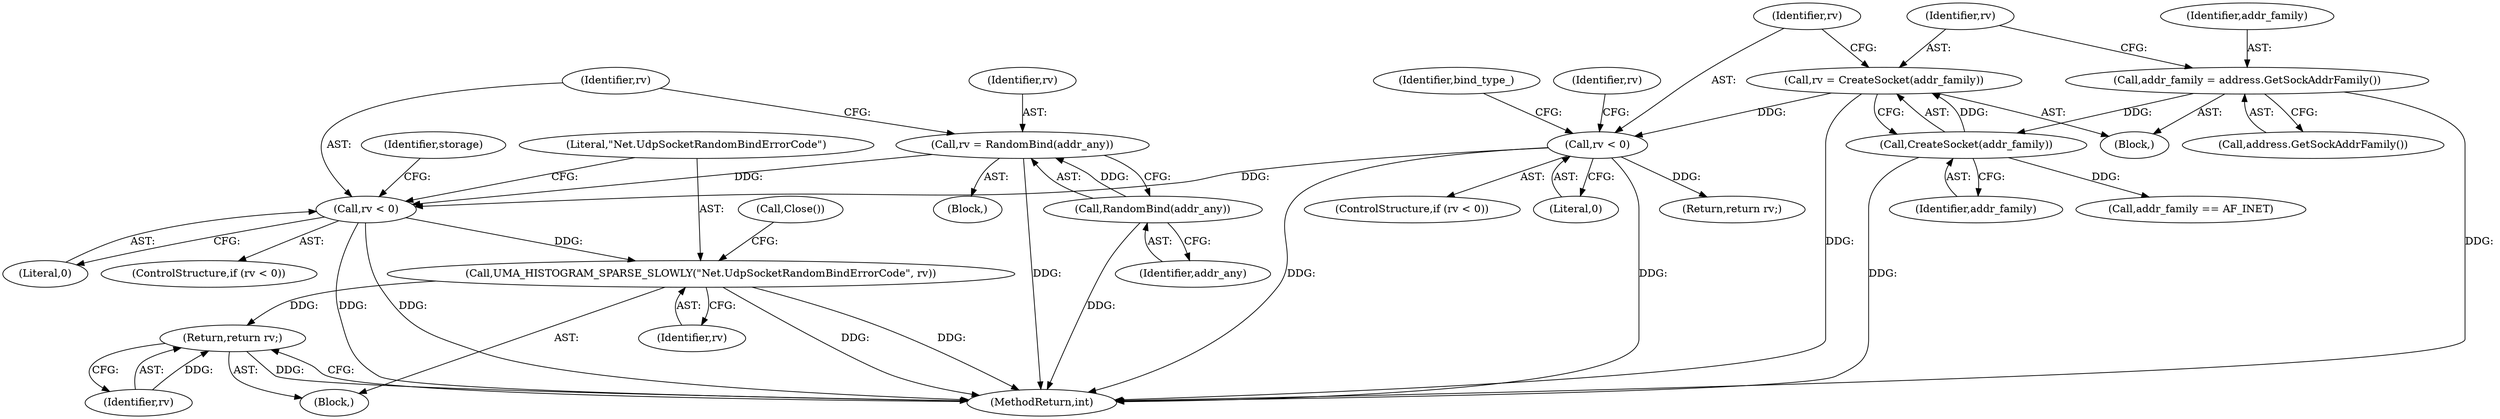 digraph "1_Chrome_e68fafe04d29810cebe8d25554863b0cae4c1356_0@del" {
"1000150" [label="(Call,UMA_HISTOGRAM_SPARSE_SLOWLY(\"Net.UdpSocketRandomBindErrorCode\", rv))"];
"1000146" [label="(Call,rv < 0)"];
"1000141" [label="(Call,rv = RandomBind(addr_any))"];
"1000143" [label="(Call,RandomBind(addr_any))"];
"1000121" [label="(Call,rv < 0)"];
"1000116" [label="(Call,rv = CreateSocket(addr_family))"];
"1000118" [label="(Call,CreateSocket(addr_family))"];
"1000112" [label="(Call,addr_family = address.GetSockAddrFamily())"];
"1000154" [label="(Return,return rv;)"];
"1000149" [label="(Block,)"];
"1000145" [label="(ControlStructure,if (rv < 0))"];
"1000112" [label="(Call,addr_family = address.GetSockAddrFamily())"];
"1000120" [label="(ControlStructure,if (rv < 0))"];
"1000128" [label="(Identifier,bind_type_)"];
"1000130" [label="(Block,)"];
"1000121" [label="(Call,rv < 0)"];
"1000123" [label="(Literal,0)"];
"1000153" [label="(Call,Close())"];
"1000150" [label="(Call,UMA_HISTOGRAM_SPARSE_SLOWLY(\"Net.UdpSocketRandomBindErrorCode\", rv))"];
"1000144" [label="(Identifier,addr_any)"];
"1000124" [label="(Return,return rv;)"];
"1000119" [label="(Identifier,addr_family)"];
"1000114" [label="(Call,address.GetSockAddrFamily())"];
"1000125" [label="(Identifier,rv)"];
"1000122" [label="(Identifier,rv)"];
"1000151" [label="(Literal,\"Net.UdpSocketRandomBindErrorCode\")"];
"1000147" [label="(Identifier,rv)"];
"1000200" [label="(MethodReturn,int)"];
"1000161" [label="(Identifier,storage)"];
"1000102" [label="(Block,)"];
"1000116" [label="(Call,rv = CreateSocket(addr_family))"];
"1000141" [label="(Call,rv = RandomBind(addr_any))"];
"1000142" [label="(Identifier,rv)"];
"1000154" [label="(Return,return rv;)"];
"1000152" [label="(Identifier,rv)"];
"1000118" [label="(Call,CreateSocket(addr_family))"];
"1000135" [label="(Call,addr_family == AF_INET)"];
"1000148" [label="(Literal,0)"];
"1000113" [label="(Identifier,addr_family)"];
"1000146" [label="(Call,rv < 0)"];
"1000155" [label="(Identifier,rv)"];
"1000143" [label="(Call,RandomBind(addr_any))"];
"1000117" [label="(Identifier,rv)"];
"1000150" -> "1000149"  [label="AST: "];
"1000150" -> "1000152"  [label="CFG: "];
"1000151" -> "1000150"  [label="AST: "];
"1000152" -> "1000150"  [label="AST: "];
"1000153" -> "1000150"  [label="CFG: "];
"1000150" -> "1000200"  [label="DDG: "];
"1000150" -> "1000200"  [label="DDG: "];
"1000146" -> "1000150"  [label="DDG: "];
"1000150" -> "1000154"  [label="DDG: "];
"1000146" -> "1000145"  [label="AST: "];
"1000146" -> "1000148"  [label="CFG: "];
"1000147" -> "1000146"  [label="AST: "];
"1000148" -> "1000146"  [label="AST: "];
"1000151" -> "1000146"  [label="CFG: "];
"1000161" -> "1000146"  [label="CFG: "];
"1000146" -> "1000200"  [label="DDG: "];
"1000146" -> "1000200"  [label="DDG: "];
"1000141" -> "1000146"  [label="DDG: "];
"1000121" -> "1000146"  [label="DDG: "];
"1000141" -> "1000130"  [label="AST: "];
"1000141" -> "1000143"  [label="CFG: "];
"1000142" -> "1000141"  [label="AST: "];
"1000143" -> "1000141"  [label="AST: "];
"1000147" -> "1000141"  [label="CFG: "];
"1000141" -> "1000200"  [label="DDG: "];
"1000143" -> "1000141"  [label="DDG: "];
"1000143" -> "1000144"  [label="CFG: "];
"1000144" -> "1000143"  [label="AST: "];
"1000143" -> "1000200"  [label="DDG: "];
"1000121" -> "1000120"  [label="AST: "];
"1000121" -> "1000123"  [label="CFG: "];
"1000122" -> "1000121"  [label="AST: "];
"1000123" -> "1000121"  [label="AST: "];
"1000125" -> "1000121"  [label="CFG: "];
"1000128" -> "1000121"  [label="CFG: "];
"1000121" -> "1000200"  [label="DDG: "];
"1000121" -> "1000200"  [label="DDG: "];
"1000116" -> "1000121"  [label="DDG: "];
"1000121" -> "1000124"  [label="DDG: "];
"1000116" -> "1000102"  [label="AST: "];
"1000116" -> "1000118"  [label="CFG: "];
"1000117" -> "1000116"  [label="AST: "];
"1000118" -> "1000116"  [label="AST: "];
"1000122" -> "1000116"  [label="CFG: "];
"1000116" -> "1000200"  [label="DDG: "];
"1000118" -> "1000116"  [label="DDG: "];
"1000118" -> "1000119"  [label="CFG: "];
"1000119" -> "1000118"  [label="AST: "];
"1000118" -> "1000200"  [label="DDG: "];
"1000112" -> "1000118"  [label="DDG: "];
"1000118" -> "1000135"  [label="DDG: "];
"1000112" -> "1000102"  [label="AST: "];
"1000112" -> "1000114"  [label="CFG: "];
"1000113" -> "1000112"  [label="AST: "];
"1000114" -> "1000112"  [label="AST: "];
"1000117" -> "1000112"  [label="CFG: "];
"1000112" -> "1000200"  [label="DDG: "];
"1000154" -> "1000149"  [label="AST: "];
"1000154" -> "1000155"  [label="CFG: "];
"1000155" -> "1000154"  [label="AST: "];
"1000200" -> "1000154"  [label="CFG: "];
"1000154" -> "1000200"  [label="DDG: "];
"1000155" -> "1000154"  [label="DDG: "];
}
